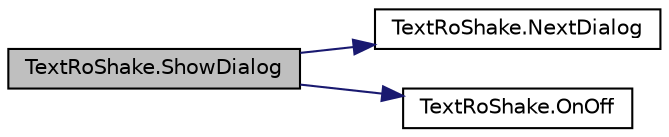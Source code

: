 digraph "TextRoShake.ShowDialog"
{
 // LATEX_PDF_SIZE
  edge [fontname="Helvetica",fontsize="10",labelfontname="Helvetica",labelfontsize="10"];
  node [fontname="Helvetica",fontsize="10",shape=record];
  rankdir="LR";
  Node1 [label="TextRoShake.ShowDialog",height=0.2,width=0.4,color="black", fillcolor="grey75", style="filled", fontcolor="black",tooltip=" "];
  Node1 -> Node2 [color="midnightblue",fontsize="10",style="solid",fontname="Helvetica"];
  Node2 [label="TextRoShake.NextDialog",height=0.2,width=0.4,color="black", fillcolor="white", style="filled",URL="$class_text_ro_shake.html#a42624dcd8ebbcd6e5bf0541bc990703d",tooltip=" "];
  Node1 -> Node3 [color="midnightblue",fontsize="10",style="solid",fontname="Helvetica"];
  Node3 [label="TextRoShake.OnOff",height=0.2,width=0.4,color="black", fillcolor="white", style="filled",URL="$class_text_ro_shake.html#a2f0eb0cee0b641b9ed7ae79ef9cc901f",tooltip=" "];
}
